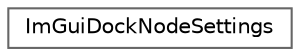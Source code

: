 digraph "类继承关系图"
{
 // LATEX_PDF_SIZE
  bgcolor="transparent";
  edge [fontname=Helvetica,fontsize=10,labelfontname=Helvetica,labelfontsize=10];
  node [fontname=Helvetica,fontsize=10,shape=box,height=0.2,width=0.4];
  rankdir="LR";
  Node0 [id="Node000000",label="ImGuiDockNodeSettings",height=0.2,width=0.4,color="grey40", fillcolor="white", style="filled",URL="$struct_im_gui_dock_node_settings.html",tooltip=" "];
}
